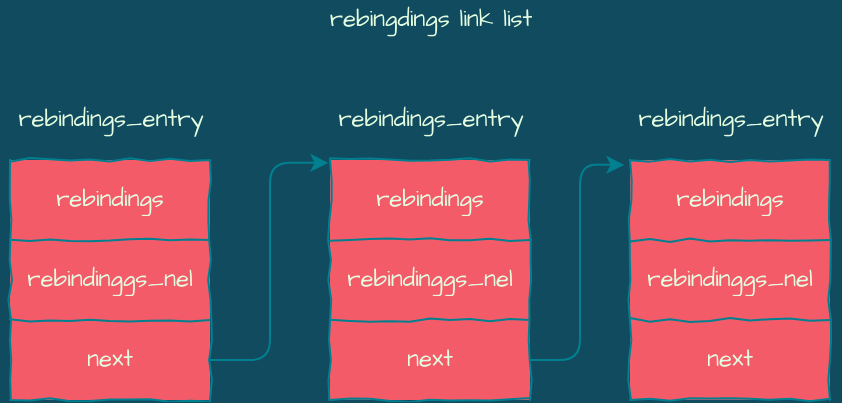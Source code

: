 <mxfile version="14.1.7" type="github">
  <diagram id="h7hjQ6mR4CvIRtF2f4yU" name="Page-1">
    <mxGraphModel dx="670" dy="372" grid="1" gridSize="10" guides="1" tooltips="1" connect="1" arrows="1" fold="1" page="1" pageScale="1" pageWidth="827" pageHeight="1169" background="#114B5F" math="0" shadow="0">
      <root>
        <mxCell id="0" />
        <mxCell id="1" parent="0" />
        <mxCell id="h9q0ocHuphVxUm8-d-Fr-1" value="" style="shape=table;html=1;whiteSpace=wrap;startSize=0;container=1;collapsible=0;childLayout=tableLayout;fillColor=#F45B69;strokeColor=#028090;fontColor=#E4FDE1;comic=1;" vertex="1" parent="1">
          <mxGeometry x="130" y="140" width="100" height="120" as="geometry" />
        </mxCell>
        <mxCell id="h9q0ocHuphVxUm8-d-Fr-2" value="" style="shape=partialRectangle;html=1;whiteSpace=wrap;collapsible=0;dropTarget=0;pointerEvents=0;fillColor=none;top=0;left=0;bottom=0;right=0;points=[[0,0.5],[1,0.5]];portConstraint=eastwest;strokeColor=#028090;fontColor=#E4FDE1;" vertex="1" parent="h9q0ocHuphVxUm8-d-Fr-1">
          <mxGeometry width="100" height="40" as="geometry" />
        </mxCell>
        <mxCell id="h9q0ocHuphVxUm8-d-Fr-3" value="rebindings" style="shape=partialRectangle;html=1;whiteSpace=wrap;connectable=0;overflow=hidden;fillColor=none;top=0;left=0;bottom=0;right=0;strokeColor=#028090;fontColor=#E4FDE1;fontFamily=Architects Daughter;fontSource=https%3A%2F%2Ffonts.googleapis.com%2Fcss%3Ffamily%3DArchitects%2BDaughter;" vertex="1" parent="h9q0ocHuphVxUm8-d-Fr-2">
          <mxGeometry width="100" height="40" as="geometry" />
        </mxCell>
        <mxCell id="h9q0ocHuphVxUm8-d-Fr-4" value="" style="shape=partialRectangle;html=1;whiteSpace=wrap;collapsible=0;dropTarget=0;pointerEvents=0;fillColor=none;top=0;left=0;bottom=0;right=0;points=[[0,0.5],[1,0.5]];portConstraint=eastwest;strokeColor=#028090;fontColor=#E4FDE1;" vertex="1" parent="h9q0ocHuphVxUm8-d-Fr-1">
          <mxGeometry y="40" width="100" height="40" as="geometry" />
        </mxCell>
        <mxCell id="h9q0ocHuphVxUm8-d-Fr-5" value="rebindinggs_nel" style="shape=partialRectangle;html=1;whiteSpace=wrap;connectable=0;overflow=hidden;fillColor=none;top=0;left=0;bottom=0;right=0;strokeColor=#028090;fontColor=#E4FDE1;fontFamily=Architects Daughter;fontSource=https%3A%2F%2Ffonts.googleapis.com%2Fcss%3Ffamily%3DArchitects%2BDaughter;" vertex="1" parent="h9q0ocHuphVxUm8-d-Fr-4">
          <mxGeometry width="100" height="40" as="geometry" />
        </mxCell>
        <mxCell id="h9q0ocHuphVxUm8-d-Fr-7" style="shape=partialRectangle;html=1;whiteSpace=wrap;collapsible=0;dropTarget=0;pointerEvents=0;fillColor=none;top=0;left=0;bottom=0;right=0;points=[[0,0.5],[1,0.5]];portConstraint=eastwest;strokeColor=#028090;fontColor=#E4FDE1;" vertex="1" parent="h9q0ocHuphVxUm8-d-Fr-1">
          <mxGeometry y="80" width="100" height="40" as="geometry" />
        </mxCell>
        <mxCell id="h9q0ocHuphVxUm8-d-Fr-8" value="next" style="shape=partialRectangle;html=1;whiteSpace=wrap;connectable=0;overflow=hidden;fillColor=none;top=0;left=0;bottom=0;right=0;strokeColor=#028090;fontColor=#E4FDE1;fontFamily=Architects Daughter;fontSource=https%3A%2F%2Ffonts.googleapis.com%2Fcss%3Ffamily%3DArchitects%2BDaughter;" vertex="1" parent="h9q0ocHuphVxUm8-d-Fr-7">
          <mxGeometry width="100" height="40" as="geometry" />
        </mxCell>
        <mxCell id="h9q0ocHuphVxUm8-d-Fr-6" value="rebindings_entry" style="text;html=1;align=center;verticalAlign=middle;resizable=0;points=[];autosize=1;fontColor=#E4FDE1;fontFamily=Architects Daughter;fontSource=https%3A%2F%2Ffonts.googleapis.com%2Fcss%3Ffamily%3DArchitects%2BDaughter;" vertex="1" parent="1">
          <mxGeometry x="125" y="110" width="110" height="20" as="geometry" />
        </mxCell>
        <mxCell id="h9q0ocHuphVxUm8-d-Fr-9" value="" style="shape=table;html=1;whiteSpace=wrap;startSize=0;container=1;collapsible=0;childLayout=tableLayout;fillColor=#F45B69;strokeColor=#028090;fontColor=#E4FDE1;comic=1;" vertex="1" parent="1">
          <mxGeometry x="290" y="140" width="100" height="120" as="geometry" />
        </mxCell>
        <mxCell id="h9q0ocHuphVxUm8-d-Fr-10" value="" style="shape=partialRectangle;html=1;whiteSpace=wrap;collapsible=0;dropTarget=0;pointerEvents=0;fillColor=none;top=0;left=0;bottom=0;right=0;points=[[0,0.5],[1,0.5]];portConstraint=eastwest;strokeColor=#028090;fontColor=#E4FDE1;" vertex="1" parent="h9q0ocHuphVxUm8-d-Fr-9">
          <mxGeometry width="100" height="40" as="geometry" />
        </mxCell>
        <mxCell id="h9q0ocHuphVxUm8-d-Fr-11" value="rebindings" style="shape=partialRectangle;html=1;whiteSpace=wrap;connectable=0;overflow=hidden;fillColor=none;top=0;left=0;bottom=0;right=0;strokeColor=#028090;fontColor=#E4FDE1;fontFamily=Architects Daughter;fontSource=https%3A%2F%2Ffonts.googleapis.com%2Fcss%3Ffamily%3DArchitects%2BDaughter;" vertex="1" parent="h9q0ocHuphVxUm8-d-Fr-10">
          <mxGeometry width="100" height="40" as="geometry" />
        </mxCell>
        <mxCell id="h9q0ocHuphVxUm8-d-Fr-12" value="" style="shape=partialRectangle;html=1;whiteSpace=wrap;collapsible=0;dropTarget=0;pointerEvents=0;fillColor=none;top=0;left=0;bottom=0;right=0;points=[[0,0.5],[1,0.5]];portConstraint=eastwest;strokeColor=#028090;fontColor=#E4FDE1;" vertex="1" parent="h9q0ocHuphVxUm8-d-Fr-9">
          <mxGeometry y="40" width="100" height="40" as="geometry" />
        </mxCell>
        <mxCell id="h9q0ocHuphVxUm8-d-Fr-13" value="rebindinggs_nel" style="shape=partialRectangle;html=1;whiteSpace=wrap;connectable=0;overflow=hidden;fillColor=none;top=0;left=0;bottom=0;right=0;strokeColor=#028090;fontColor=#E4FDE1;fontFamily=Architects Daughter;fontSource=https%3A%2F%2Ffonts.googleapis.com%2Fcss%3Ffamily%3DArchitects%2BDaughter;" vertex="1" parent="h9q0ocHuphVxUm8-d-Fr-12">
          <mxGeometry width="100" height="40" as="geometry" />
        </mxCell>
        <mxCell id="h9q0ocHuphVxUm8-d-Fr-14" style="shape=partialRectangle;html=1;whiteSpace=wrap;collapsible=0;dropTarget=0;pointerEvents=0;fillColor=none;top=0;left=0;bottom=0;right=0;points=[[0,0.5],[1,0.5]];portConstraint=eastwest;strokeColor=#028090;fontColor=#E4FDE1;" vertex="1" parent="h9q0ocHuphVxUm8-d-Fr-9">
          <mxGeometry y="80" width="100" height="40" as="geometry" />
        </mxCell>
        <mxCell id="h9q0ocHuphVxUm8-d-Fr-15" value="next" style="shape=partialRectangle;html=1;whiteSpace=wrap;connectable=0;overflow=hidden;fillColor=none;top=0;left=0;bottom=0;right=0;strokeColor=#028090;fontColor=#E4FDE1;fontFamily=Architects Daughter;fontSource=https%3A%2F%2Ffonts.googleapis.com%2Fcss%3Ffamily%3DArchitects%2BDaughter;" vertex="1" parent="h9q0ocHuphVxUm8-d-Fr-14">
          <mxGeometry width="100" height="40" as="geometry" />
        </mxCell>
        <mxCell id="h9q0ocHuphVxUm8-d-Fr-16" style="edgeStyle=orthogonalEdgeStyle;curved=0;rounded=1;sketch=0;orthogonalLoop=1;jettySize=auto;html=1;exitX=1;exitY=0.5;exitDx=0;exitDy=0;entryX=-0.008;entryY=0.036;entryDx=0;entryDy=0;strokeColor=#028090;fillColor=#F45B69;fontFamily=Architects Daughter;fontSource=https%3A%2F%2Ffonts.googleapis.com%2Fcss%3Ffamily%3DArchitects%2BDaughter;fontColor=#E4FDE1;entryPerimeter=0;" edge="1" parent="1" source="h9q0ocHuphVxUm8-d-Fr-7" target="h9q0ocHuphVxUm8-d-Fr-10">
          <mxGeometry relative="1" as="geometry" />
        </mxCell>
        <mxCell id="h9q0ocHuphVxUm8-d-Fr-17" value="" style="shape=table;html=1;whiteSpace=wrap;startSize=0;container=1;collapsible=0;childLayout=tableLayout;fillColor=#F45B69;strokeColor=#028090;fontColor=#E4FDE1;comic=1;" vertex="1" parent="1">
          <mxGeometry x="440" y="140" width="100" height="120" as="geometry" />
        </mxCell>
        <mxCell id="h9q0ocHuphVxUm8-d-Fr-18" value="" style="shape=partialRectangle;html=1;whiteSpace=wrap;collapsible=0;dropTarget=0;pointerEvents=0;fillColor=none;top=0;left=0;bottom=0;right=0;points=[[0,0.5],[1,0.5]];portConstraint=eastwest;strokeColor=#028090;fontColor=#E4FDE1;" vertex="1" parent="h9q0ocHuphVxUm8-d-Fr-17">
          <mxGeometry width="100" height="40" as="geometry" />
        </mxCell>
        <mxCell id="h9q0ocHuphVxUm8-d-Fr-19" value="rebindings" style="shape=partialRectangle;html=1;whiteSpace=wrap;connectable=0;overflow=hidden;fillColor=none;top=0;left=0;bottom=0;right=0;strokeColor=#028090;fontColor=#E4FDE1;fontFamily=Architects Daughter;fontSource=https%3A%2F%2Ffonts.googleapis.com%2Fcss%3Ffamily%3DArchitects%2BDaughter;" vertex="1" parent="h9q0ocHuphVxUm8-d-Fr-18">
          <mxGeometry width="100" height="40" as="geometry" />
        </mxCell>
        <mxCell id="h9q0ocHuphVxUm8-d-Fr-20" value="" style="shape=partialRectangle;html=1;whiteSpace=wrap;collapsible=0;dropTarget=0;pointerEvents=0;fillColor=none;top=0;left=0;bottom=0;right=0;points=[[0,0.5],[1,0.5]];portConstraint=eastwest;strokeColor=#028090;fontColor=#E4FDE1;" vertex="1" parent="h9q0ocHuphVxUm8-d-Fr-17">
          <mxGeometry y="40" width="100" height="40" as="geometry" />
        </mxCell>
        <mxCell id="h9q0ocHuphVxUm8-d-Fr-21" value="rebindinggs_nel" style="shape=partialRectangle;html=1;whiteSpace=wrap;connectable=0;overflow=hidden;fillColor=none;top=0;left=0;bottom=0;right=0;strokeColor=#028090;fontColor=#E4FDE1;fontFamily=Architects Daughter;fontSource=https%3A%2F%2Ffonts.googleapis.com%2Fcss%3Ffamily%3DArchitects%2BDaughter;" vertex="1" parent="h9q0ocHuphVxUm8-d-Fr-20">
          <mxGeometry width="100" height="40" as="geometry" />
        </mxCell>
        <mxCell id="h9q0ocHuphVxUm8-d-Fr-22" style="shape=partialRectangle;html=1;whiteSpace=wrap;collapsible=0;dropTarget=0;pointerEvents=0;fillColor=none;top=0;left=0;bottom=0;right=0;points=[[0,0.5],[1,0.5]];portConstraint=eastwest;strokeColor=#028090;fontColor=#E4FDE1;" vertex="1" parent="h9q0ocHuphVxUm8-d-Fr-17">
          <mxGeometry y="80" width="100" height="40" as="geometry" />
        </mxCell>
        <mxCell id="h9q0ocHuphVxUm8-d-Fr-23" value="next" style="shape=partialRectangle;html=1;whiteSpace=wrap;connectable=0;overflow=hidden;fillColor=none;top=0;left=0;bottom=0;right=0;strokeColor=#028090;fontColor=#E4FDE1;fontFamily=Architects Daughter;fontSource=https%3A%2F%2Ffonts.googleapis.com%2Fcss%3Ffamily%3DArchitects%2BDaughter;" vertex="1" parent="h9q0ocHuphVxUm8-d-Fr-22">
          <mxGeometry width="100" height="40" as="geometry" />
        </mxCell>
        <mxCell id="h9q0ocHuphVxUm8-d-Fr-24" style="edgeStyle=orthogonalEdgeStyle;curved=0;rounded=1;sketch=0;orthogonalLoop=1;jettySize=auto;html=1;exitX=1;exitY=0.5;exitDx=0;exitDy=0;entryX=-0.028;entryY=0.061;entryDx=0;entryDy=0;entryPerimeter=0;strokeColor=#028090;fillColor=#F45B69;fontFamily=Architects Daughter;fontSource=https%3A%2F%2Ffonts.googleapis.com%2Fcss%3Ffamily%3DArchitects%2BDaughter;fontColor=#E4FDE1;" edge="1" parent="1" source="h9q0ocHuphVxUm8-d-Fr-14" target="h9q0ocHuphVxUm8-d-Fr-18">
          <mxGeometry relative="1" as="geometry" />
        </mxCell>
        <mxCell id="h9q0ocHuphVxUm8-d-Fr-28" value="rebindings_entry" style="text;html=1;align=center;verticalAlign=middle;resizable=0;points=[];autosize=1;fontColor=#E4FDE1;fontFamily=Architects Daughter;fontSource=https%3A%2F%2Ffonts.googleapis.com%2Fcss%3Ffamily%3DArchitects%2BDaughter;" vertex="1" parent="1">
          <mxGeometry x="285" y="110" width="110" height="20" as="geometry" />
        </mxCell>
        <mxCell id="h9q0ocHuphVxUm8-d-Fr-29" value="rebindings_entry" style="text;html=1;align=center;verticalAlign=middle;resizable=0;points=[];autosize=1;fontColor=#E4FDE1;fontFamily=Architects Daughter;fontSource=https%3A%2F%2Ffonts.googleapis.com%2Fcss%3Ffamily%3DArchitects%2BDaughter;" vertex="1" parent="1">
          <mxGeometry x="435" y="110" width="110" height="20" as="geometry" />
        </mxCell>
        <mxCell id="h9q0ocHuphVxUm8-d-Fr-30" value="rebingdings link list" style="text;html=1;align=center;verticalAlign=middle;resizable=0;points=[];autosize=1;fontFamily=Architects Daughter;fontColor=#E4FDE1;" vertex="1" parent="1">
          <mxGeometry x="280" y="60" width="120" height="20" as="geometry" />
        </mxCell>
      </root>
    </mxGraphModel>
  </diagram>
</mxfile>
